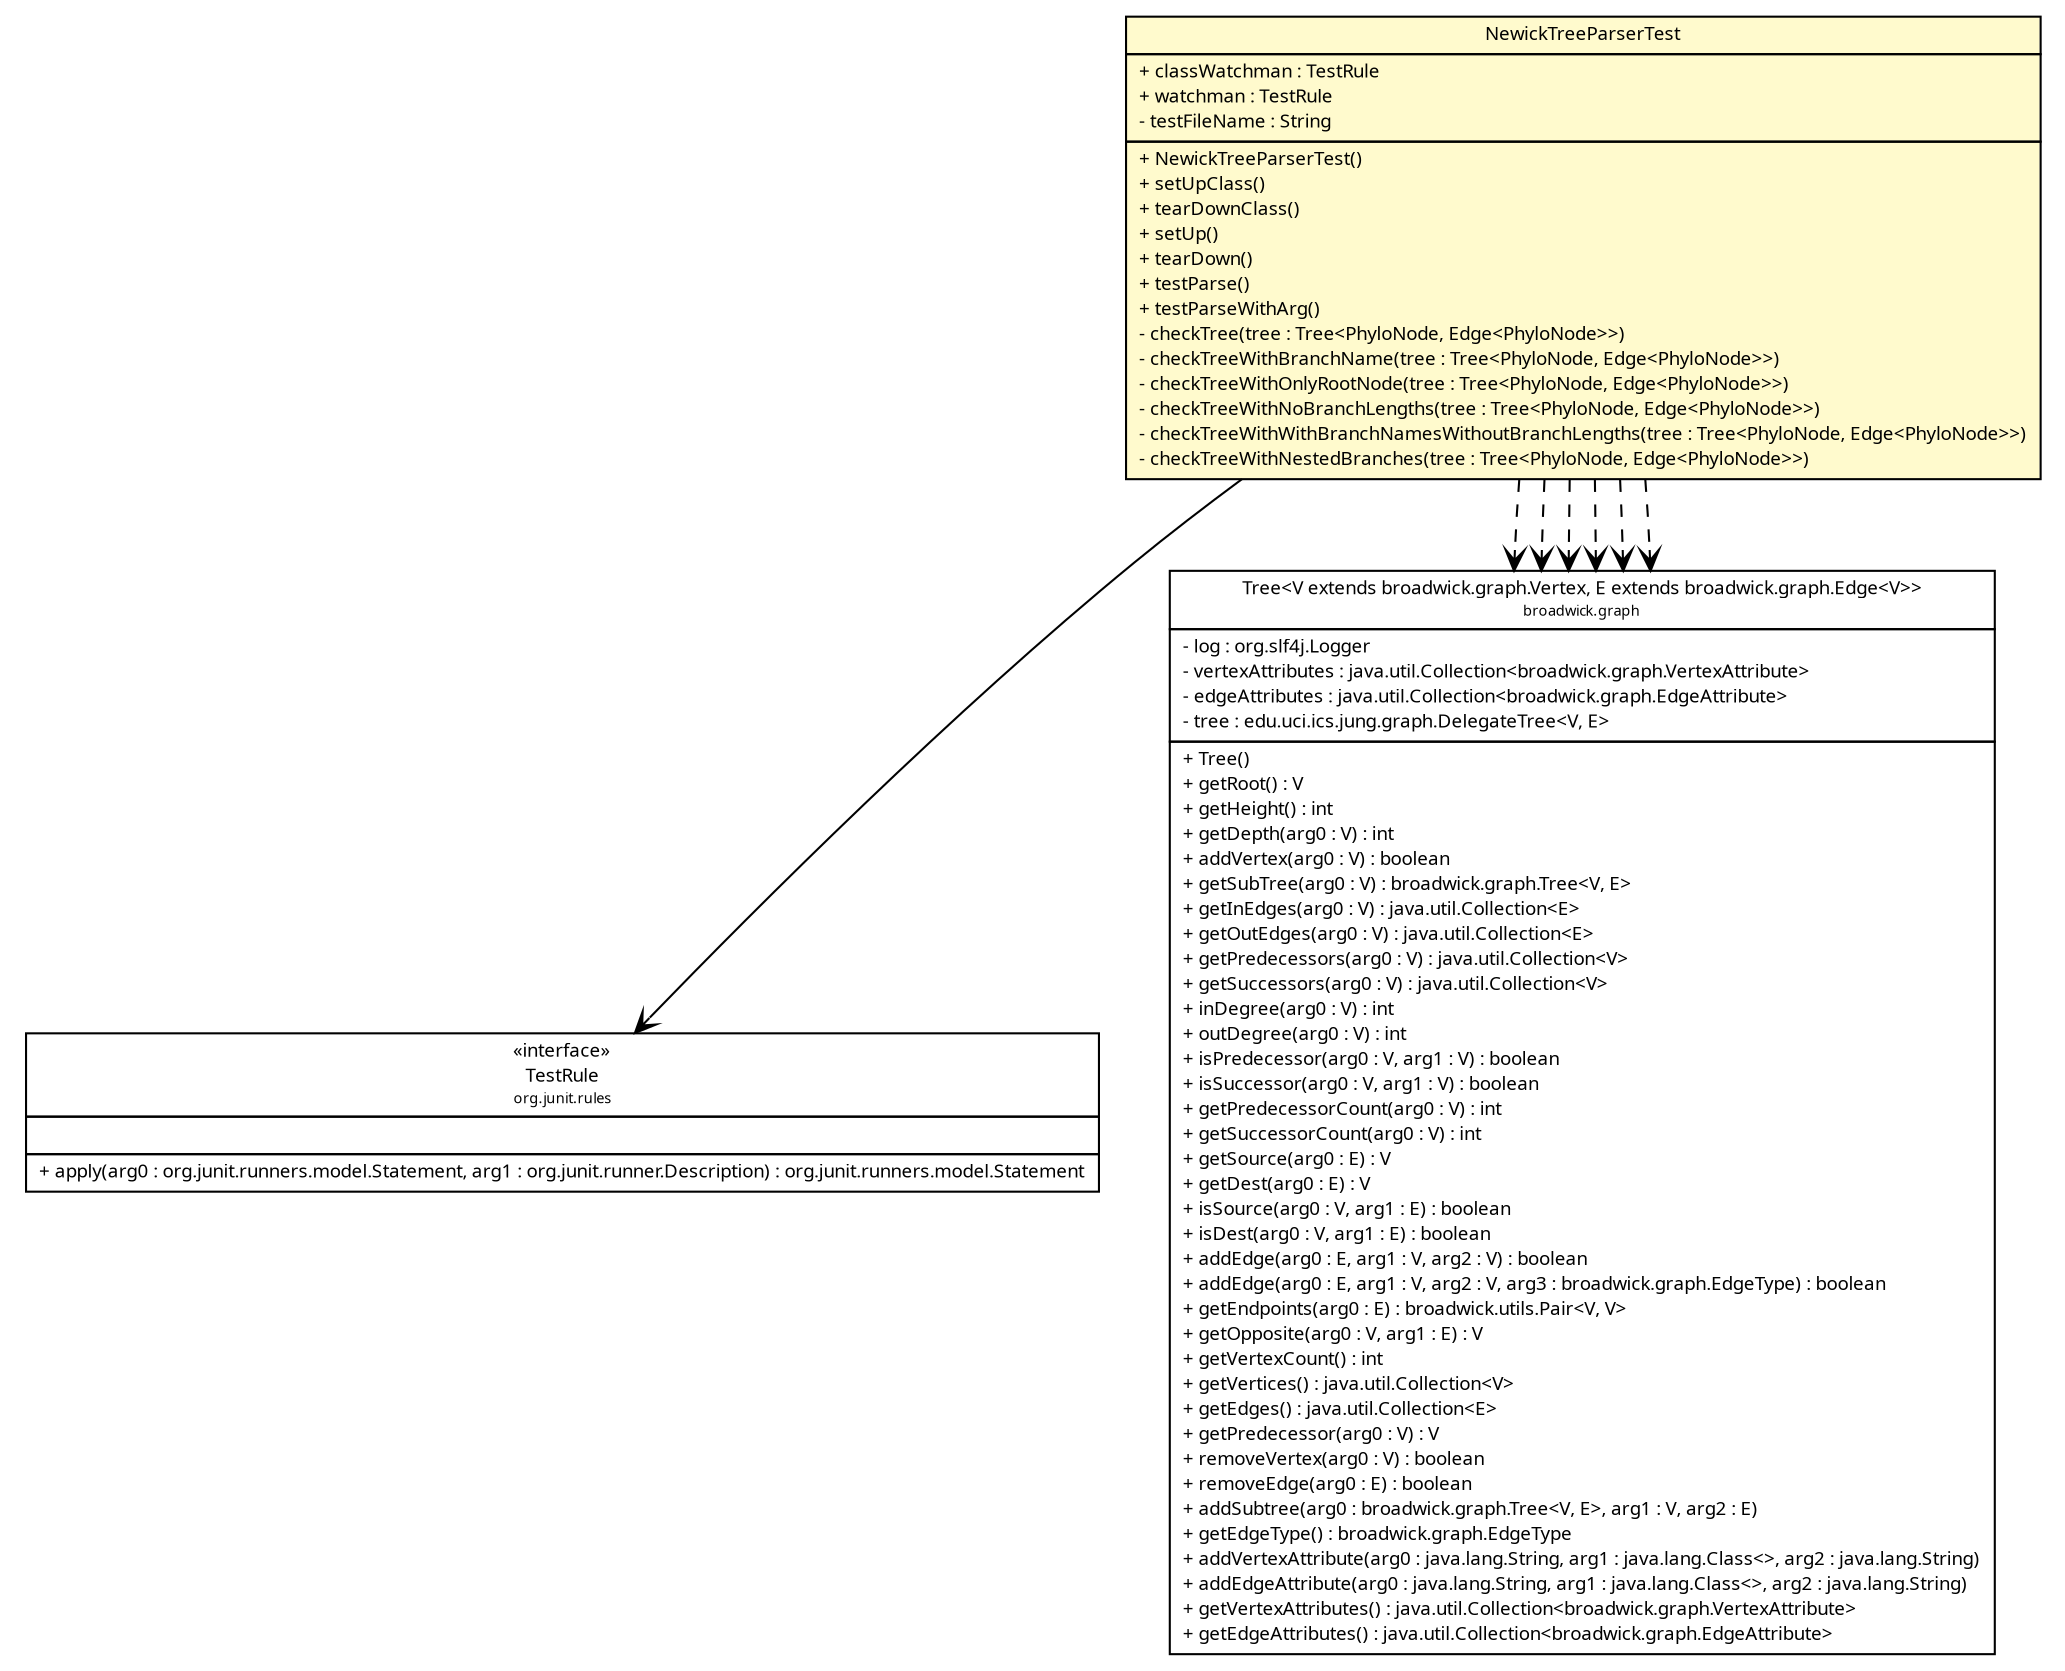 #!/usr/local/bin/dot
#
# Class diagram 
# Generated by UMLGraph version R5_6 (http://www.umlgraph.org/)
#

digraph G {
	edge [fontname="Trebuchet MS",fontsize=10,labelfontname="Trebuchet MS",labelfontsize=10];
	node [fontname="Trebuchet MS",fontsize=10,shape=plaintext];
	nodesep=0.25;
	ranksep=0.5;
	// broadwick.phylo.NewickTreeParserTest
	c1383 [label=<<table title="broadwick.phylo.NewickTreeParserTest" border="0" cellborder="1" cellspacing="0" cellpadding="2" port="p" bgcolor="lemonChiffon" href="./NewickTreeParserTest.html">
		<tr><td><table border="0" cellspacing="0" cellpadding="1">
<tr><td align="center" balign="center"><font face="Trebuchet MS"> NewickTreeParserTest </font></td></tr>
		</table></td></tr>
		<tr><td><table border="0" cellspacing="0" cellpadding="1">
<tr><td align="left" balign="left"> + classWatchman : TestRule </td></tr>
<tr><td align="left" balign="left"> + watchman : TestRule </td></tr>
<tr><td align="left" balign="left"> - testFileName : String </td></tr>
		</table></td></tr>
		<tr><td><table border="0" cellspacing="0" cellpadding="1">
<tr><td align="left" balign="left"> + NewickTreeParserTest() </td></tr>
<tr><td align="left" balign="left"> + setUpClass() </td></tr>
<tr><td align="left" balign="left"> + tearDownClass() </td></tr>
<tr><td align="left" balign="left"> + setUp() </td></tr>
<tr><td align="left" balign="left"> + tearDown() </td></tr>
<tr><td align="left" balign="left"> + testParse() </td></tr>
<tr><td align="left" balign="left"> + testParseWithArg() </td></tr>
<tr><td align="left" balign="left"> - checkTree(tree : Tree&lt;PhyloNode, Edge&lt;PhyloNode&gt;&gt;) </td></tr>
<tr><td align="left" balign="left"> - checkTreeWithBranchName(tree : Tree&lt;PhyloNode, Edge&lt;PhyloNode&gt;&gt;) </td></tr>
<tr><td align="left" balign="left"> - checkTreeWithOnlyRootNode(tree : Tree&lt;PhyloNode, Edge&lt;PhyloNode&gt;&gt;) </td></tr>
<tr><td align="left" balign="left"> - checkTreeWithNoBranchLengths(tree : Tree&lt;PhyloNode, Edge&lt;PhyloNode&gt;&gt;) </td></tr>
<tr><td align="left" balign="left"> - checkTreeWithWithBranchNamesWithoutBranchLengths(tree : Tree&lt;PhyloNode, Edge&lt;PhyloNode&gt;&gt;) </td></tr>
<tr><td align="left" balign="left"> - checkTreeWithNestedBranches(tree : Tree&lt;PhyloNode, Edge&lt;PhyloNode&gt;&gt;) </td></tr>
		</table></td></tr>
		</table>>, URL="./NewickTreeParserTest.html", fontname="Trebuchet MS", fontcolor="black", fontsize=9.0];
	// broadwick.phylo.NewickTreeParserTest NAVASSOC org.junit.rules.TestRule
	c1383:p -> c1399:p [taillabel="", label="", headlabel="", fontname="Trebuchet MS", fontcolor="black", fontsize=10.0, color="black", arrowhead=open];
	// broadwick.phylo.NewickTreeParserTest DEPEND broadwick.graph.Tree<V extends broadwick.graph.Vertex, E extends broadwick.graph.Edge<V>>
	c1383:p -> c1400:p [taillabel="", label="", headlabel="", fontname="Trebuchet MS", fontcolor="black", fontsize=10.0, color="black", arrowhead=open, style=dashed];
	// broadwick.phylo.NewickTreeParserTest DEPEND broadwick.graph.Tree<V extends broadwick.graph.Vertex, E extends broadwick.graph.Edge<V>>
	c1383:p -> c1400:p [taillabel="", label="", headlabel="", fontname="Trebuchet MS", fontcolor="black", fontsize=10.0, color="black", arrowhead=open, style=dashed];
	// broadwick.phylo.NewickTreeParserTest DEPEND broadwick.graph.Tree<V extends broadwick.graph.Vertex, E extends broadwick.graph.Edge<V>>
	c1383:p -> c1400:p [taillabel="", label="", headlabel="", fontname="Trebuchet MS", fontcolor="black", fontsize=10.0, color="black", arrowhead=open, style=dashed];
	// broadwick.phylo.NewickTreeParserTest DEPEND broadwick.graph.Tree<V extends broadwick.graph.Vertex, E extends broadwick.graph.Edge<V>>
	c1383:p -> c1400:p [taillabel="", label="", headlabel="", fontname="Trebuchet MS", fontcolor="black", fontsize=10.0, color="black", arrowhead=open, style=dashed];
	// broadwick.phylo.NewickTreeParserTest DEPEND broadwick.graph.Tree<V extends broadwick.graph.Vertex, E extends broadwick.graph.Edge<V>>
	c1383:p -> c1400:p [taillabel="", label="", headlabel="", fontname="Trebuchet MS", fontcolor="black", fontsize=10.0, color="black", arrowhead=open, style=dashed];
	// broadwick.phylo.NewickTreeParserTest DEPEND broadwick.graph.Tree<V extends broadwick.graph.Vertex, E extends broadwick.graph.Edge<V>>
	c1383:p -> c1400:p [taillabel="", label="", headlabel="", fontname="Trebuchet MS", fontcolor="black", fontsize=10.0, color="black", arrowhead=open, style=dashed];
	// broadwick.graph.Tree<V extends broadwick.graph.Vertex, E extends broadwick.graph.Edge<V>>
	c1400 [label=<<table title="broadwick.graph.Tree" border="0" cellborder="1" cellspacing="0" cellpadding="2" port="p" href="http://java.sun.com/j2se/1.4.2/docs/api/broadwick/graph/Tree.html">
		<tr><td><table border="0" cellspacing="0" cellpadding="1">
<tr><td align="center" balign="center"><font face="Trebuchet MS"> Tree&lt;V extends broadwick.graph.Vertex, E extends broadwick.graph.Edge&lt;V&gt;&gt; </font></td></tr>
<tr><td align="center" balign="center"><font face="Trebuchet MS" point-size="7.0"> broadwick.graph </font></td></tr>
		</table></td></tr>
		<tr><td><table border="0" cellspacing="0" cellpadding="1">
<tr><td align="left" balign="left"> - log : org.slf4j.Logger </td></tr>
<tr><td align="left" balign="left"> - vertexAttributes : java.util.Collection&lt;broadwick.graph.VertexAttribute&gt; </td></tr>
<tr><td align="left" balign="left"> - edgeAttributes : java.util.Collection&lt;broadwick.graph.EdgeAttribute&gt; </td></tr>
<tr><td align="left" balign="left"> - tree : edu.uci.ics.jung.graph.DelegateTree&lt;V, E&gt; </td></tr>
		</table></td></tr>
		<tr><td><table border="0" cellspacing="0" cellpadding="1">
<tr><td align="left" balign="left"> + Tree() </td></tr>
<tr><td align="left" balign="left"> + getRoot() : V </td></tr>
<tr><td align="left" balign="left"> + getHeight() : int </td></tr>
<tr><td align="left" balign="left"> + getDepth(arg0 : V) : int </td></tr>
<tr><td align="left" balign="left"> + addVertex(arg0 : V) : boolean </td></tr>
<tr><td align="left" balign="left"> + getSubTree(arg0 : V) : broadwick.graph.Tree&lt;V, E&gt; </td></tr>
<tr><td align="left" balign="left"> + getInEdges(arg0 : V) : java.util.Collection&lt;E&gt; </td></tr>
<tr><td align="left" balign="left"> + getOutEdges(arg0 : V) : java.util.Collection&lt;E&gt; </td></tr>
<tr><td align="left" balign="left"> + getPredecessors(arg0 : V) : java.util.Collection&lt;V&gt; </td></tr>
<tr><td align="left" balign="left"> + getSuccessors(arg0 : V) : java.util.Collection&lt;V&gt; </td></tr>
<tr><td align="left" balign="left"> + inDegree(arg0 : V) : int </td></tr>
<tr><td align="left" balign="left"> + outDegree(arg0 : V) : int </td></tr>
<tr><td align="left" balign="left"> + isPredecessor(arg0 : V, arg1 : V) : boolean </td></tr>
<tr><td align="left" balign="left"> + isSuccessor(arg0 : V, arg1 : V) : boolean </td></tr>
<tr><td align="left" balign="left"> + getPredecessorCount(arg0 : V) : int </td></tr>
<tr><td align="left" balign="left"> + getSuccessorCount(arg0 : V) : int </td></tr>
<tr><td align="left" balign="left"> + getSource(arg0 : E) : V </td></tr>
<tr><td align="left" balign="left"> + getDest(arg0 : E) : V </td></tr>
<tr><td align="left" balign="left"> + isSource(arg0 : V, arg1 : E) : boolean </td></tr>
<tr><td align="left" balign="left"> + isDest(arg0 : V, arg1 : E) : boolean </td></tr>
<tr><td align="left" balign="left"> + addEdge(arg0 : E, arg1 : V, arg2 : V) : boolean </td></tr>
<tr><td align="left" balign="left"> + addEdge(arg0 : E, arg1 : V, arg2 : V, arg3 : broadwick.graph.EdgeType) : boolean </td></tr>
<tr><td align="left" balign="left"> + getEndpoints(arg0 : E) : broadwick.utils.Pair&lt;V, V&gt; </td></tr>
<tr><td align="left" balign="left"> + getOpposite(arg0 : V, arg1 : E) : V </td></tr>
<tr><td align="left" balign="left"> + getVertexCount() : int </td></tr>
<tr><td align="left" balign="left"> + getVertices() : java.util.Collection&lt;V&gt; </td></tr>
<tr><td align="left" balign="left"> + getEdges() : java.util.Collection&lt;E&gt; </td></tr>
<tr><td align="left" balign="left"> + getPredecessor(arg0 : V) : V </td></tr>
<tr><td align="left" balign="left"> + removeVertex(arg0 : V) : boolean </td></tr>
<tr><td align="left" balign="left"> + removeEdge(arg0 : E) : boolean </td></tr>
<tr><td align="left" balign="left"> + addSubtree(arg0 : broadwick.graph.Tree&lt;V, E&gt;, arg1 : V, arg2 : E) </td></tr>
<tr><td align="left" balign="left"> + getEdgeType() : broadwick.graph.EdgeType </td></tr>
<tr><td align="left" balign="left"> + addVertexAttribute(arg0 : java.lang.String, arg1 : java.lang.Class&lt;&gt;, arg2 : java.lang.String) </td></tr>
<tr><td align="left" balign="left"> + addEdgeAttribute(arg0 : java.lang.String, arg1 : java.lang.Class&lt;&gt;, arg2 : java.lang.String) </td></tr>
<tr><td align="left" balign="left"> + getVertexAttributes() : java.util.Collection&lt;broadwick.graph.VertexAttribute&gt; </td></tr>
<tr><td align="left" balign="left"> + getEdgeAttributes() : java.util.Collection&lt;broadwick.graph.EdgeAttribute&gt; </td></tr>
		</table></td></tr>
		</table>>, URL="http://java.sun.com/j2se/1.4.2/docs/api/broadwick/graph/Tree.html", fontname="Trebuchet MS", fontcolor="black", fontsize=9.0];
	// org.junit.rules.TestRule
	c1399 [label=<<table title="org.junit.rules.TestRule" border="0" cellborder="1" cellspacing="0" cellpadding="2" port="p" href="http://java.sun.com/j2se/1.4.2/docs/api/org/junit/rules/TestRule.html">
		<tr><td><table border="0" cellspacing="0" cellpadding="1">
<tr><td align="center" balign="center"> &#171;interface&#187; </td></tr>
<tr><td align="center" balign="center"><font face="Trebuchet MS"> TestRule </font></td></tr>
<tr><td align="center" balign="center"><font face="Trebuchet MS" point-size="7.0"> org.junit.rules </font></td></tr>
		</table></td></tr>
		<tr><td><table border="0" cellspacing="0" cellpadding="1">
<tr><td align="left" balign="left">  </td></tr>
		</table></td></tr>
		<tr><td><table border="0" cellspacing="0" cellpadding="1">
<tr><td align="left" balign="left"> + apply(arg0 : org.junit.runners.model.Statement, arg1 : org.junit.runner.Description) : org.junit.runners.model.Statement </td></tr>
		</table></td></tr>
		</table>>, URL="http://java.sun.com/j2se/1.4.2/docs/api/org/junit/rules/TestRule.html", fontname="Trebuchet MS", fontcolor="black", fontsize=9.0];
}

